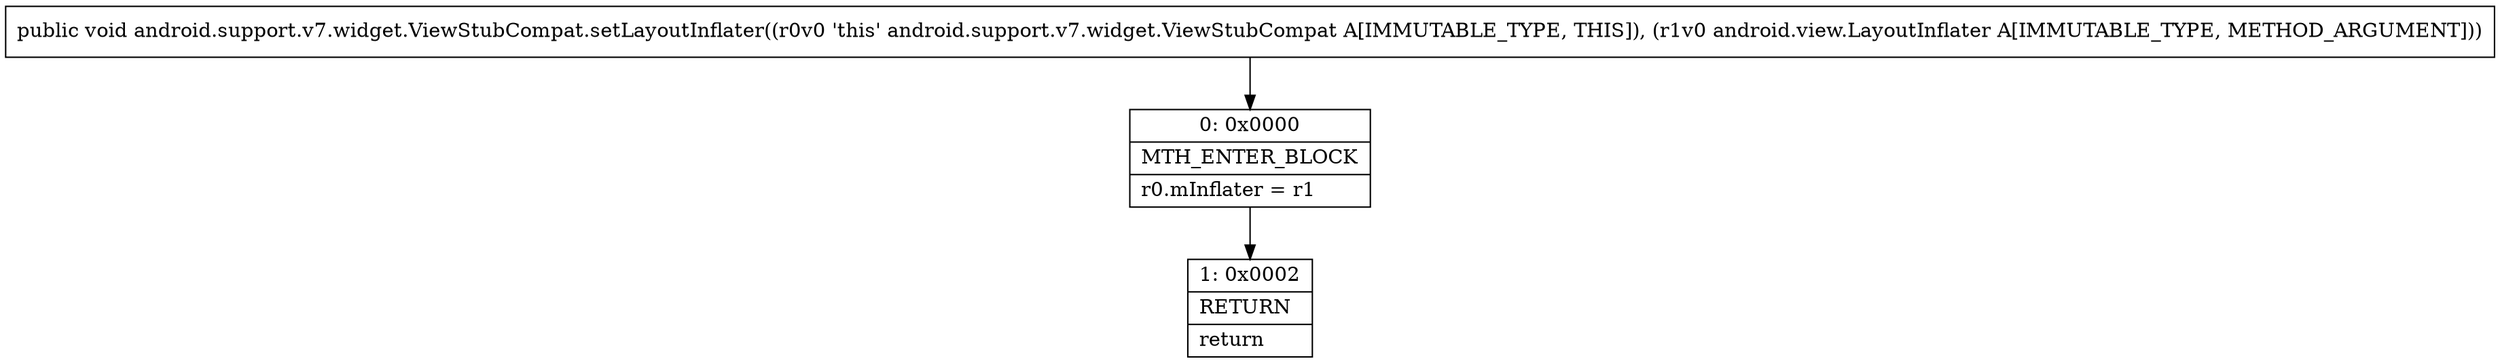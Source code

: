 digraph "CFG forandroid.support.v7.widget.ViewStubCompat.setLayoutInflater(Landroid\/view\/LayoutInflater;)V" {
Node_0 [shape=record,label="{0\:\ 0x0000|MTH_ENTER_BLOCK\l|r0.mInflater = r1\l}"];
Node_1 [shape=record,label="{1\:\ 0x0002|RETURN\l|return\l}"];
MethodNode[shape=record,label="{public void android.support.v7.widget.ViewStubCompat.setLayoutInflater((r0v0 'this' android.support.v7.widget.ViewStubCompat A[IMMUTABLE_TYPE, THIS]), (r1v0 android.view.LayoutInflater A[IMMUTABLE_TYPE, METHOD_ARGUMENT])) }"];
MethodNode -> Node_0;
Node_0 -> Node_1;
}


